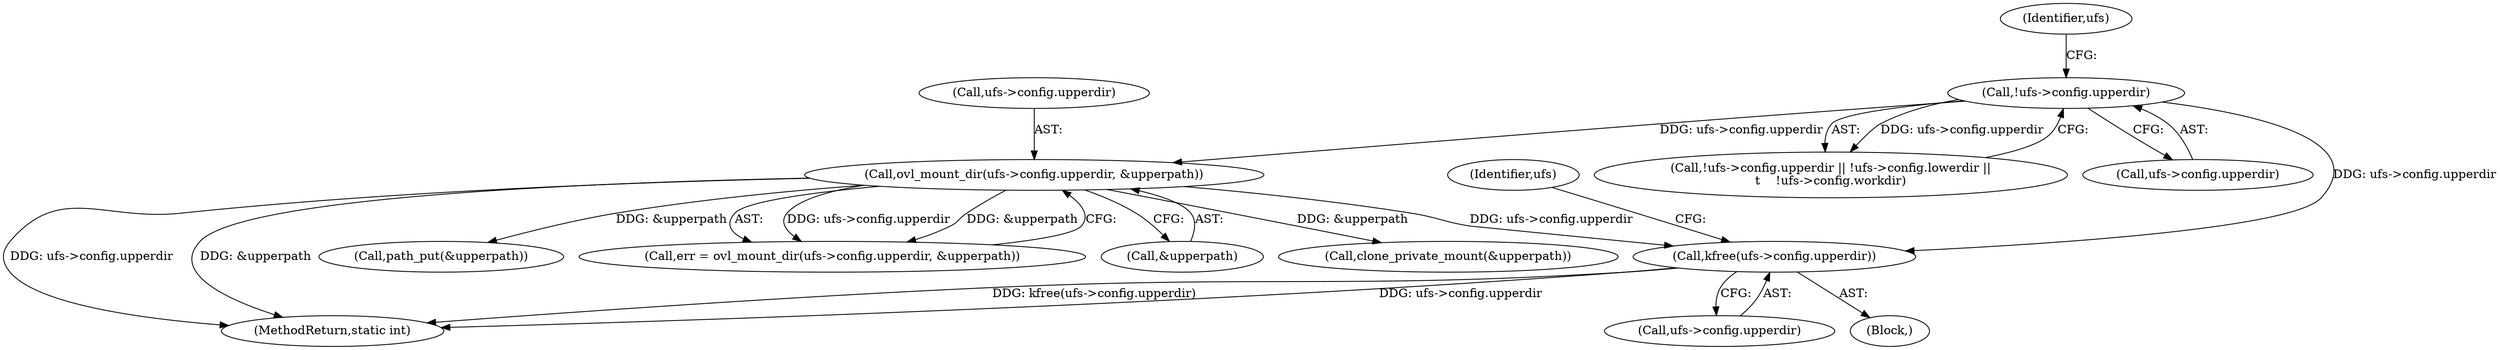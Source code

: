 digraph "0_linux_69c433ed2ecd2d3264efd7afec4439524b319121_0@API" {
"1000578" [label="(Call,kfree(ufs->config.upperdir))"];
"1000187" [label="(Call,ovl_mount_dir(ufs->config.upperdir, &upperpath))"];
"1000150" [label="(Call,!ufs->config.upperdir)"];
"1000188" [label="(Call,ufs->config.upperdir)"];
"1000565" [label="(Call,path_put(&upperpath))"];
"1000107" [label="(Block,)"];
"1000160" [label="(Identifier,ufs)"];
"1000187" [label="(Call,ovl_mount_dir(ufs->config.upperdir, &upperpath))"];
"1000150" [label="(Call,!ufs->config.upperdir)"];
"1000185" [label="(Call,err = ovl_mount_dir(ufs->config.upperdir, &upperpath))"];
"1000595" [label="(MethodReturn,static int)"];
"1000193" [label="(Call,&upperpath)"];
"1000149" [label="(Call,!ufs->config.upperdir || !ufs->config.lowerdir ||\n\t    !ufs->config.workdir)"];
"1000151" [label="(Call,ufs->config.upperdir)"];
"1000579" [label="(Call,ufs->config.upperdir)"];
"1000587" [label="(Identifier,ufs)"];
"1000366" [label="(Call,clone_private_mount(&upperpath))"];
"1000578" [label="(Call,kfree(ufs->config.upperdir))"];
"1000578" -> "1000107"  [label="AST: "];
"1000578" -> "1000579"  [label="CFG: "];
"1000579" -> "1000578"  [label="AST: "];
"1000587" -> "1000578"  [label="CFG: "];
"1000578" -> "1000595"  [label="DDG: ufs->config.upperdir"];
"1000578" -> "1000595"  [label="DDG: kfree(ufs->config.upperdir)"];
"1000187" -> "1000578"  [label="DDG: ufs->config.upperdir"];
"1000150" -> "1000578"  [label="DDG: ufs->config.upperdir"];
"1000187" -> "1000185"  [label="AST: "];
"1000187" -> "1000193"  [label="CFG: "];
"1000188" -> "1000187"  [label="AST: "];
"1000193" -> "1000187"  [label="AST: "];
"1000185" -> "1000187"  [label="CFG: "];
"1000187" -> "1000595"  [label="DDG: ufs->config.upperdir"];
"1000187" -> "1000595"  [label="DDG: &upperpath"];
"1000187" -> "1000185"  [label="DDG: ufs->config.upperdir"];
"1000187" -> "1000185"  [label="DDG: &upperpath"];
"1000150" -> "1000187"  [label="DDG: ufs->config.upperdir"];
"1000187" -> "1000366"  [label="DDG: &upperpath"];
"1000187" -> "1000565"  [label="DDG: &upperpath"];
"1000150" -> "1000149"  [label="AST: "];
"1000150" -> "1000151"  [label="CFG: "];
"1000151" -> "1000150"  [label="AST: "];
"1000160" -> "1000150"  [label="CFG: "];
"1000149" -> "1000150"  [label="CFG: "];
"1000150" -> "1000149"  [label="DDG: ufs->config.upperdir"];
}
